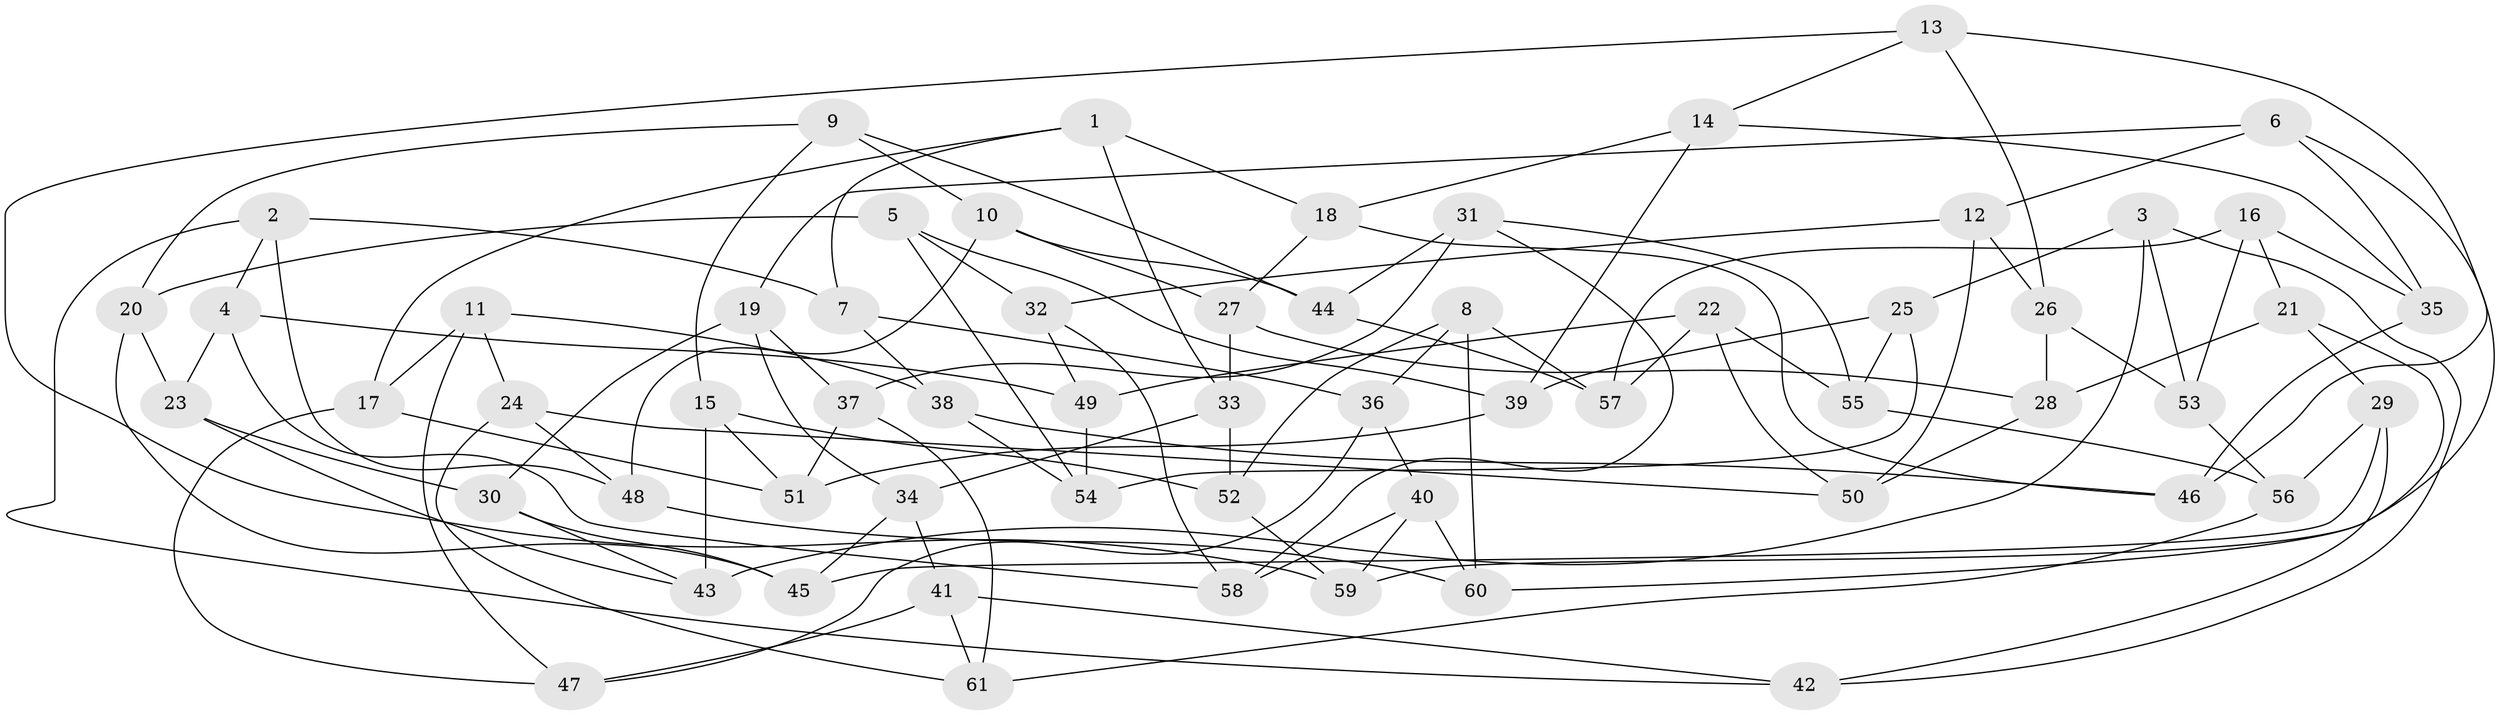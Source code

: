 // Generated by graph-tools (version 1.1) at 2025/38/03/09/25 02:38:15]
// undirected, 61 vertices, 122 edges
graph export_dot {
graph [start="1"]
  node [color=gray90,style=filled];
  1;
  2;
  3;
  4;
  5;
  6;
  7;
  8;
  9;
  10;
  11;
  12;
  13;
  14;
  15;
  16;
  17;
  18;
  19;
  20;
  21;
  22;
  23;
  24;
  25;
  26;
  27;
  28;
  29;
  30;
  31;
  32;
  33;
  34;
  35;
  36;
  37;
  38;
  39;
  40;
  41;
  42;
  43;
  44;
  45;
  46;
  47;
  48;
  49;
  50;
  51;
  52;
  53;
  54;
  55;
  56;
  57;
  58;
  59;
  60;
  61;
  1 -- 33;
  1 -- 7;
  1 -- 17;
  1 -- 18;
  2 -- 48;
  2 -- 7;
  2 -- 42;
  2 -- 4;
  3 -- 42;
  3 -- 25;
  3 -- 43;
  3 -- 53;
  4 -- 23;
  4 -- 49;
  4 -- 58;
  5 -- 32;
  5 -- 20;
  5 -- 39;
  5 -- 54;
  6 -- 35;
  6 -- 19;
  6 -- 12;
  6 -- 59;
  7 -- 38;
  7 -- 36;
  8 -- 36;
  8 -- 60;
  8 -- 52;
  8 -- 57;
  9 -- 20;
  9 -- 44;
  9 -- 15;
  9 -- 10;
  10 -- 48;
  10 -- 27;
  10 -- 44;
  11 -- 38;
  11 -- 17;
  11 -- 47;
  11 -- 24;
  12 -- 50;
  12 -- 26;
  12 -- 32;
  13 -- 59;
  13 -- 26;
  13 -- 14;
  13 -- 46;
  14 -- 35;
  14 -- 39;
  14 -- 18;
  15 -- 51;
  15 -- 52;
  15 -- 43;
  16 -- 35;
  16 -- 53;
  16 -- 57;
  16 -- 21;
  17 -- 51;
  17 -- 47;
  18 -- 46;
  18 -- 27;
  19 -- 34;
  19 -- 37;
  19 -- 30;
  20 -- 23;
  20 -- 45;
  21 -- 60;
  21 -- 28;
  21 -- 29;
  22 -- 57;
  22 -- 55;
  22 -- 50;
  22 -- 49;
  23 -- 43;
  23 -- 30;
  24 -- 61;
  24 -- 48;
  24 -- 50;
  25 -- 39;
  25 -- 54;
  25 -- 55;
  26 -- 53;
  26 -- 28;
  27 -- 28;
  27 -- 33;
  28 -- 50;
  29 -- 56;
  29 -- 42;
  29 -- 45;
  30 -- 43;
  30 -- 45;
  31 -- 44;
  31 -- 55;
  31 -- 58;
  31 -- 37;
  32 -- 49;
  32 -- 58;
  33 -- 34;
  33 -- 52;
  34 -- 41;
  34 -- 45;
  35 -- 46;
  36 -- 47;
  36 -- 40;
  37 -- 51;
  37 -- 61;
  38 -- 46;
  38 -- 54;
  39 -- 51;
  40 -- 60;
  40 -- 59;
  40 -- 58;
  41 -- 61;
  41 -- 42;
  41 -- 47;
  44 -- 57;
  48 -- 60;
  49 -- 54;
  52 -- 59;
  53 -- 56;
  55 -- 56;
  56 -- 61;
}
